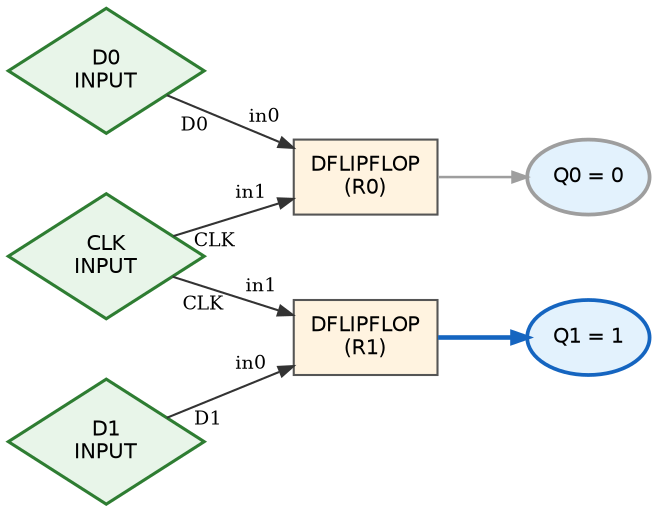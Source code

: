 digraph Logic {
  graph [rankdir=LR, nodesep=0.4, ranksep=0.6];
  node  [shape=box, style=filled, fillcolor="#f6f6f6", color="#555555", fontname=Helvetica, fontsize=10];
  edge  [color="#333333", arrowsize=0.7];

  in_D0 [label="D0\nINPUT", shape=diamond, fillcolor="#e8f5e9", color="#2e7d32", penwidth=1.5];
  in_D1 [label="D1\nINPUT", shape=diamond, fillcolor="#e8f5e9", color="#2e7d32", penwidth=1.5];
  in_CLK [label="CLK\nINPUT", shape=diamond, fillcolor="#e8f5e9", color="#2e7d32", penwidth=1.5];

  g_R0 [label="DFLIPFLOP\n(R0)", fillcolor="#fff3e0"];
  g_R1 [label="DFLIPFLOP\n(R1)", fillcolor="#fff3e0"];

  in_D0 -> g_R0 [taillabel="D0", headlabel="in0", labeldistance=2, labelfontsize=9];
  in_D1 -> g_R1 [taillabel="D1", headlabel="in0", labeldistance=2, labelfontsize=9];
  in_CLK -> g_R0 [taillabel="CLK", headlabel="in1", labeldistance=2, labelfontsize=9];
  in_CLK -> g_R1 [taillabel="CLK", headlabel="in1", labeldistance=2, labelfontsize=9];


  out_R0 [label="Q0 = 0", shape=oval, fillcolor="#e3f2fd", color="#9e9e9e", penwidth=1.8];
  g_R0 -> out_R0 [color="#9e9e9e", penwidth=1.2];
  out_R1 [label="Q1 = 1", shape=oval, fillcolor="#e3f2fd", color="#1565c0", penwidth=1.8];
  g_R1 -> out_R1 [color="#1565c0", penwidth=2.2];
}
